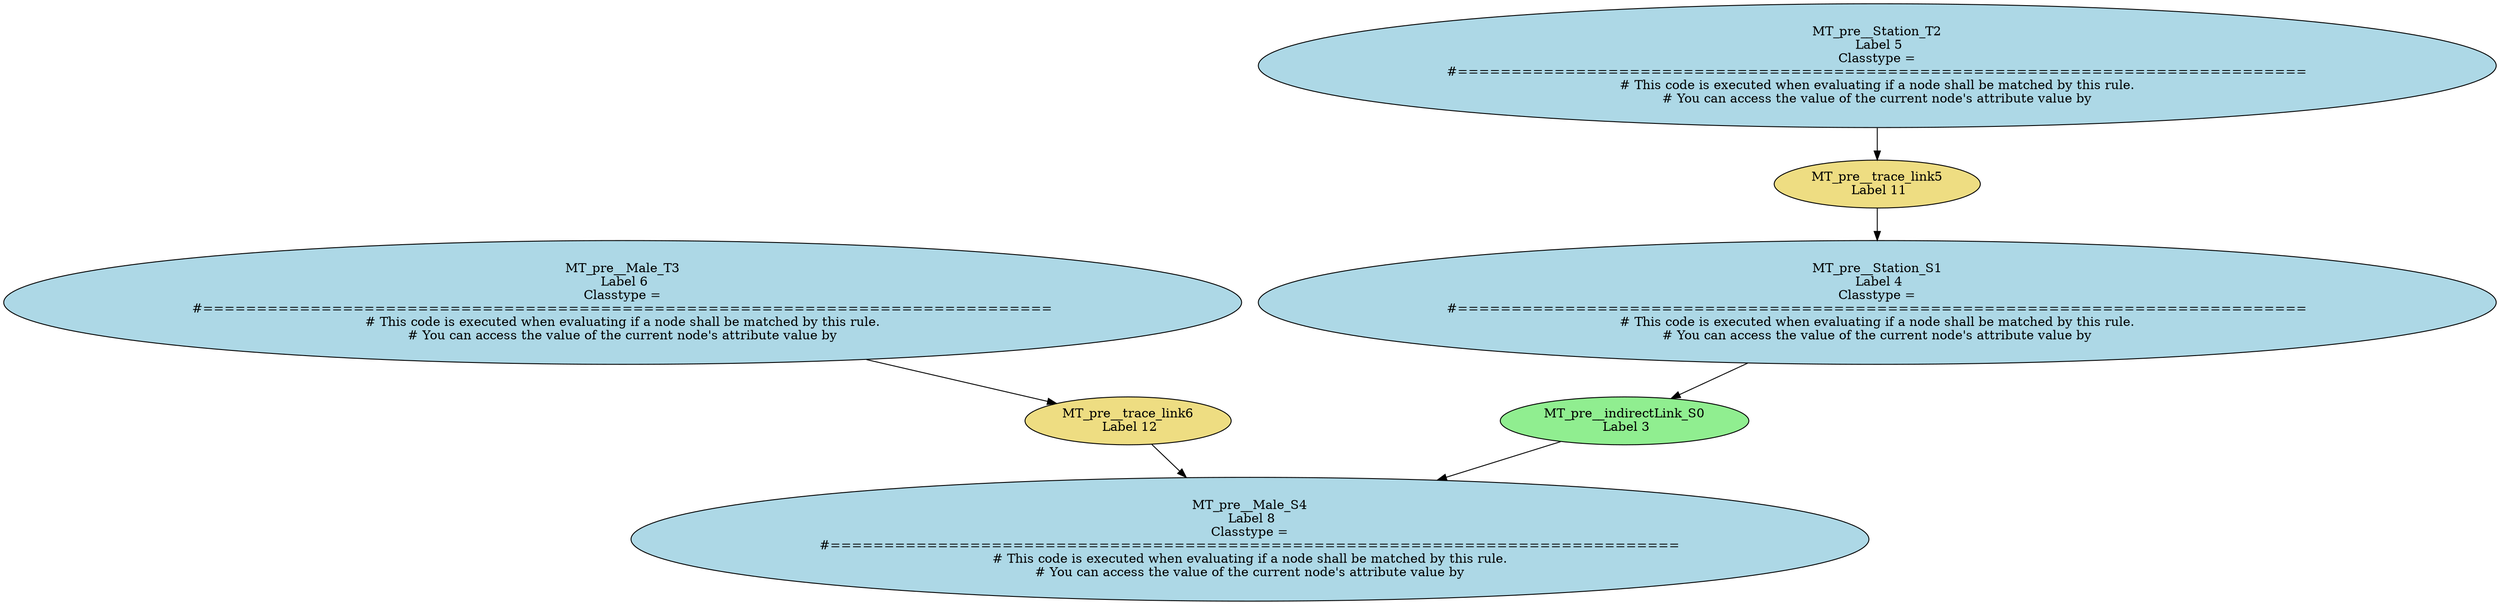 digraph SM2SM_matcher {
"MT_pre__indirectLink_S0\n Label 3" [style=filled, fillcolor=lightgreen];
"MT_pre__Station_S1\n Label 4\n Classtype = 
#===============================================================================
# This code is executed when evaluating if a node shall be matched by this rule.
# You can access the value of the current node's attribute value by" [style=filled, fillcolor=lightblue];
"MT_pre__Station_T2\n Label 5\n Classtype = 
#===============================================================================
# This code is executed when evaluating if a node shall be matched by this rule.
# You can access the value of the current node's attribute value by" [style=filled, fillcolor=lightblue];
"MT_pre__Male_T3\n Label 6\n Classtype = 
#===============================================================================
# This code is executed when evaluating if a node shall be matched by this rule.
# You can access the value of the current node's attribute value by" [style=filled, fillcolor=lightblue];
"MT_pre__Male_S4\n Label 8\n Classtype = 
#===============================================================================
# This code is executed when evaluating if a node shall be matched by this rule.
# You can access the value of the current node's attribute value by" [style=filled, fillcolor=lightblue];
"MT_pre__trace_link5\n Label 11" [style=filled, fillcolor=lightgoldenrod];
"MT_pre__trace_link6\n Label 12" [style=filled, fillcolor=lightgoldenrod];
"MT_pre__Station_T2\n Label 5\n Classtype = 
#===============================================================================
# This code is executed when evaluating if a node shall be matched by this rule.
# You can access the value of the current node's attribute value by" -> "MT_pre__trace_link5\n Label 11";
"MT_pre__trace_link5\n Label 11" -> "MT_pre__Station_S1\n Label 4\n Classtype = 
#===============================================================================
# This code is executed when evaluating if a node shall be matched by this rule.
# You can access the value of the current node's attribute value by";
"MT_pre__Male_T3\n Label 6\n Classtype = 
#===============================================================================
# This code is executed when evaluating if a node shall be matched by this rule.
# You can access the value of the current node's attribute value by" -> "MT_pre__trace_link6\n Label 12";
"MT_pre__trace_link6\n Label 12" -> "MT_pre__Male_S4\n Label 8\n Classtype = 
#===============================================================================
# This code is executed when evaluating if a node shall be matched by this rule.
# You can access the value of the current node's attribute value by";
"MT_pre__Station_S1\n Label 4\n Classtype = 
#===============================================================================
# This code is executed when evaluating if a node shall be matched by this rule.
# You can access the value of the current node's attribute value by" -> "MT_pre__indirectLink_S0\n Label 3";
"MT_pre__indirectLink_S0\n Label 3" -> "MT_pre__Male_S4\n Label 8\n Classtype = 
#===============================================================================
# This code is executed when evaluating if a node shall be matched by this rule.
# You can access the value of the current node's attribute value by";
}
